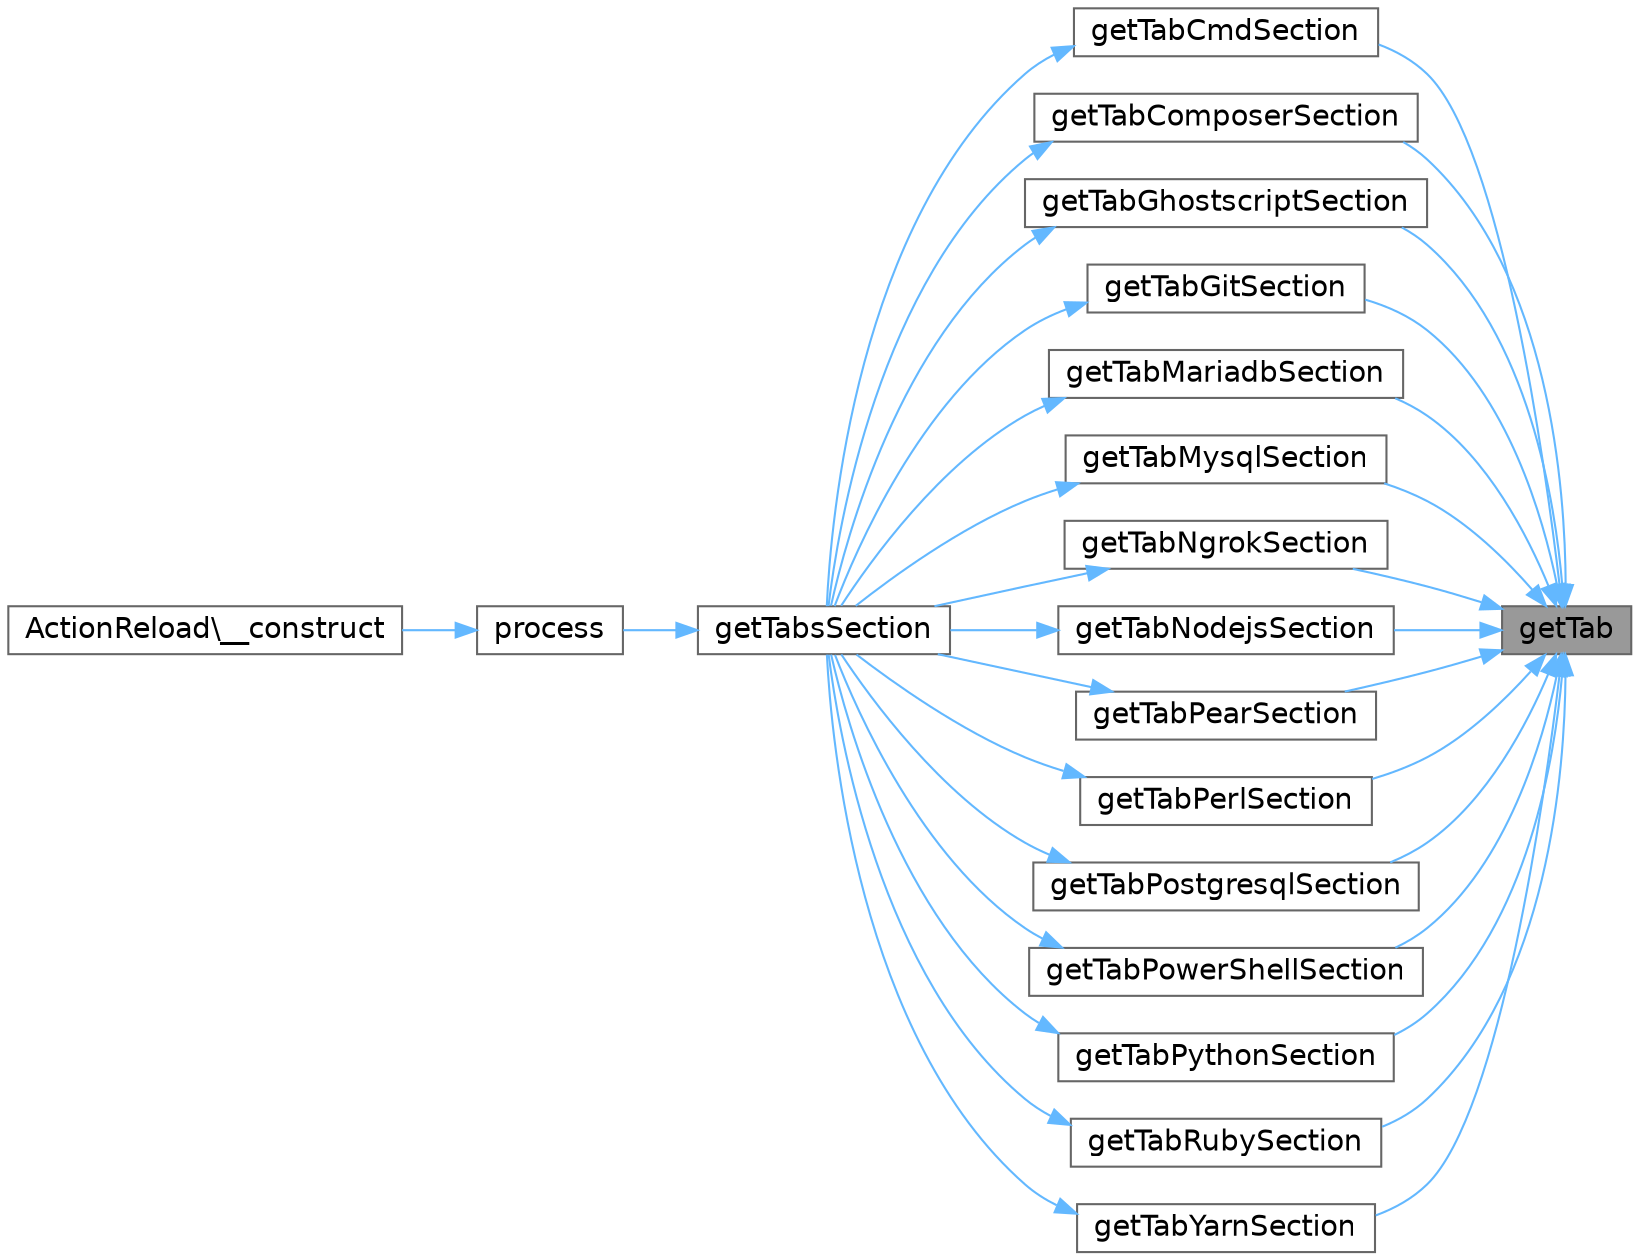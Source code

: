 digraph "getTab"
{
 // LATEX_PDF_SIZE
  bgcolor="transparent";
  edge [fontname=Helvetica,fontsize=14,labelfontname=Helvetica,labelfontsize=14];
  node [fontname=Helvetica,fontsize=14,shape=box,height=0.2,width=0.4];
  rankdir="RL";
  Node1 [id="Node000001",label="getTab",height=0.2,width=0.4,color="gray40", fillcolor="grey60", style="filled", fontcolor="black",tooltip=" "];
  Node1 -> Node2 [id="edge1_Node000001_Node000002",dir="back",color="steelblue1",style="solid",tooltip=" "];
  Node2 [id="Node000002",label="getTabCmdSection",height=0.2,width=0.4,color="grey40", fillcolor="white", style="filled",URL="$d6/d32/classTplConsoleZ.html#ae67e071f5c0417f80c1cddfc6f7964a3",tooltip=" "];
  Node2 -> Node3 [id="edge2_Node000002_Node000003",dir="back",color="steelblue1",style="solid",tooltip=" "];
  Node3 [id="Node000003",label="getTabsSection",height=0.2,width=0.4,color="grey40", fillcolor="white", style="filled",URL="$d6/d32/classTplConsoleZ.html#af83bd04582ee0169e39d1171d4fce99b",tooltip=" "];
  Node3 -> Node4 [id="edge3_Node000003_Node000004",dir="back",color="steelblue1",style="solid",tooltip=" "];
  Node4 [id="Node000004",label="process",height=0.2,width=0.4,color="grey40", fillcolor="white", style="filled",URL="$d6/d32/classTplConsoleZ.html#a5b3838bb1c8bd255aa6f2d5fc48f38d5",tooltip=" "];
  Node4 -> Node5 [id="edge4_Node000004_Node000005",dir="back",color="steelblue1",style="solid",tooltip=" "];
  Node5 [id="Node000005",label="ActionReload\\__construct",height=0.2,width=0.4,color="grey40", fillcolor="white", style="filled",URL="$dd/dea/classActionReload.html#a57b60b4976a2c5d1e40f2d11aa72aa7d",tooltip=" "];
  Node1 -> Node6 [id="edge5_Node000001_Node000006",dir="back",color="steelblue1",style="solid",tooltip=" "];
  Node6 [id="Node000006",label="getTabComposerSection",height=0.2,width=0.4,color="grey40", fillcolor="white", style="filled",URL="$d6/d32/classTplConsoleZ.html#af37caa447fdde8ebd3d6873e45126114",tooltip=" "];
  Node6 -> Node3 [id="edge6_Node000006_Node000003",dir="back",color="steelblue1",style="solid",tooltip=" "];
  Node1 -> Node7 [id="edge7_Node000001_Node000007",dir="back",color="steelblue1",style="solid",tooltip=" "];
  Node7 [id="Node000007",label="getTabGhostscriptSection",height=0.2,width=0.4,color="grey40", fillcolor="white", style="filled",URL="$d6/d32/classTplConsoleZ.html#afc1d1366121864653a04ce80d535e659",tooltip=" "];
  Node7 -> Node3 [id="edge8_Node000007_Node000003",dir="back",color="steelblue1",style="solid",tooltip=" "];
  Node1 -> Node8 [id="edge9_Node000001_Node000008",dir="back",color="steelblue1",style="solid",tooltip=" "];
  Node8 [id="Node000008",label="getTabGitSection",height=0.2,width=0.4,color="grey40", fillcolor="white", style="filled",URL="$d6/d32/classTplConsoleZ.html#a9a0185ff49ff950a750efb277927ab49",tooltip=" "];
  Node8 -> Node3 [id="edge10_Node000008_Node000003",dir="back",color="steelblue1",style="solid",tooltip=" "];
  Node1 -> Node9 [id="edge11_Node000001_Node000009",dir="back",color="steelblue1",style="solid",tooltip=" "];
  Node9 [id="Node000009",label="getTabMariadbSection",height=0.2,width=0.4,color="grey40", fillcolor="white", style="filled",URL="$d6/d32/classTplConsoleZ.html#ae700ca849b2a9b98b60fdc0a5203874f",tooltip=" "];
  Node9 -> Node3 [id="edge12_Node000009_Node000003",dir="back",color="steelblue1",style="solid",tooltip=" "];
  Node1 -> Node10 [id="edge13_Node000001_Node000010",dir="back",color="steelblue1",style="solid",tooltip=" "];
  Node10 [id="Node000010",label="getTabMysqlSection",height=0.2,width=0.4,color="grey40", fillcolor="white", style="filled",URL="$d6/d32/classTplConsoleZ.html#a06ce5ec007036dc04953ea84deda0d64",tooltip=" "];
  Node10 -> Node3 [id="edge14_Node000010_Node000003",dir="back",color="steelblue1",style="solid",tooltip=" "];
  Node1 -> Node11 [id="edge15_Node000001_Node000011",dir="back",color="steelblue1",style="solid",tooltip=" "];
  Node11 [id="Node000011",label="getTabNgrokSection",height=0.2,width=0.4,color="grey40", fillcolor="white", style="filled",URL="$d6/d32/classTplConsoleZ.html#a11712a0cd14156880dd54888c21fcf3f",tooltip=" "];
  Node11 -> Node3 [id="edge16_Node000011_Node000003",dir="back",color="steelblue1",style="solid",tooltip=" "];
  Node1 -> Node12 [id="edge17_Node000001_Node000012",dir="back",color="steelblue1",style="solid",tooltip=" "];
  Node12 [id="Node000012",label="getTabNodejsSection",height=0.2,width=0.4,color="grey40", fillcolor="white", style="filled",URL="$d6/d32/classTplConsoleZ.html#a86b58131bdad319109adabff8bbcf857",tooltip=" "];
  Node12 -> Node3 [id="edge18_Node000012_Node000003",dir="back",color="steelblue1",style="solid",tooltip=" "];
  Node1 -> Node13 [id="edge19_Node000001_Node000013",dir="back",color="steelblue1",style="solid",tooltip=" "];
  Node13 [id="Node000013",label="getTabPearSection",height=0.2,width=0.4,color="grey40", fillcolor="white", style="filled",URL="$d6/d32/classTplConsoleZ.html#ab6f1abe87c09666c6a8c326dca7953f3",tooltip=" "];
  Node13 -> Node3 [id="edge20_Node000013_Node000003",dir="back",color="steelblue1",style="solid",tooltip=" "];
  Node1 -> Node14 [id="edge21_Node000001_Node000014",dir="back",color="steelblue1",style="solid",tooltip=" "];
  Node14 [id="Node000014",label="getTabPerlSection",height=0.2,width=0.4,color="grey40", fillcolor="white", style="filled",URL="$d6/d32/classTplConsoleZ.html#a4574967419fdc9931cd23ed426c27f69",tooltip=" "];
  Node14 -> Node3 [id="edge22_Node000014_Node000003",dir="back",color="steelblue1",style="solid",tooltip=" "];
  Node1 -> Node15 [id="edge23_Node000001_Node000015",dir="back",color="steelblue1",style="solid",tooltip=" "];
  Node15 [id="Node000015",label="getTabPostgresqlSection",height=0.2,width=0.4,color="grey40", fillcolor="white", style="filled",URL="$d6/d32/classTplConsoleZ.html#ac02c9ee3540c457375040355f66f2392",tooltip=" "];
  Node15 -> Node3 [id="edge24_Node000015_Node000003",dir="back",color="steelblue1",style="solid",tooltip=" "];
  Node1 -> Node16 [id="edge25_Node000001_Node000016",dir="back",color="steelblue1",style="solid",tooltip=" "];
  Node16 [id="Node000016",label="getTabPowerShellSection",height=0.2,width=0.4,color="grey40", fillcolor="white", style="filled",URL="$d6/d32/classTplConsoleZ.html#aaa2cec98ca542b722019d4d4f46ff408",tooltip=" "];
  Node16 -> Node3 [id="edge26_Node000016_Node000003",dir="back",color="steelblue1",style="solid",tooltip=" "];
  Node1 -> Node17 [id="edge27_Node000001_Node000017",dir="back",color="steelblue1",style="solid",tooltip=" "];
  Node17 [id="Node000017",label="getTabPythonSection",height=0.2,width=0.4,color="grey40", fillcolor="white", style="filled",URL="$d6/d32/classTplConsoleZ.html#a553378eeede4431f35b193e4de4fe782",tooltip=" "];
  Node17 -> Node3 [id="edge28_Node000017_Node000003",dir="back",color="steelblue1",style="solid",tooltip=" "];
  Node1 -> Node18 [id="edge29_Node000001_Node000018",dir="back",color="steelblue1",style="solid",tooltip=" "];
  Node18 [id="Node000018",label="getTabRubySection",height=0.2,width=0.4,color="grey40", fillcolor="white", style="filled",URL="$d6/d32/classTplConsoleZ.html#a27841ccd4bef602938b95b7cb368ba0a",tooltip=" "];
  Node18 -> Node3 [id="edge30_Node000018_Node000003",dir="back",color="steelblue1",style="solid",tooltip=" "];
  Node1 -> Node19 [id="edge31_Node000001_Node000019",dir="back",color="steelblue1",style="solid",tooltip=" "];
  Node19 [id="Node000019",label="getTabYarnSection",height=0.2,width=0.4,color="grey40", fillcolor="white", style="filled",URL="$d6/d32/classTplConsoleZ.html#a508ea9397b8a5f7b1443a03bab390f37",tooltip=" "];
  Node19 -> Node3 [id="edge32_Node000019_Node000003",dir="back",color="steelblue1",style="solid",tooltip=" "];
}
